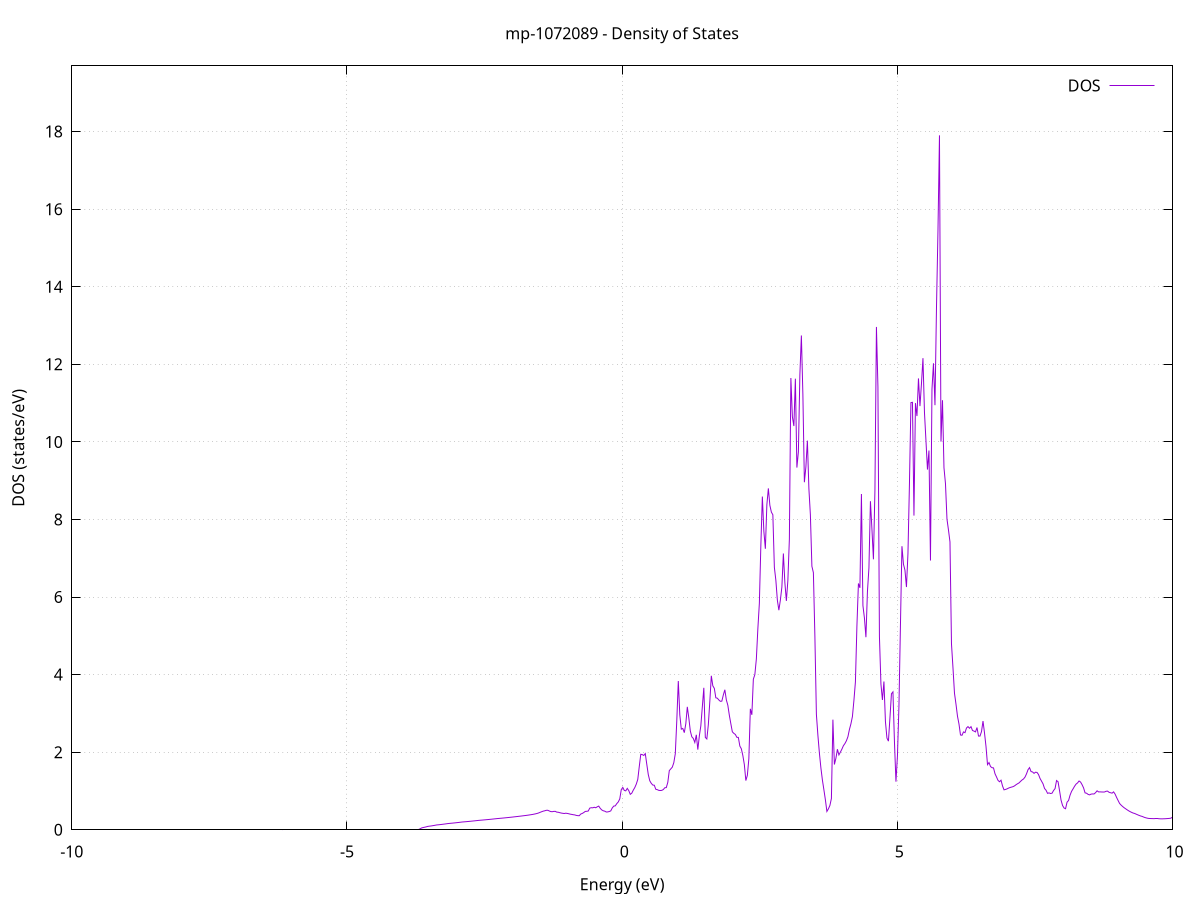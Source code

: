 set title 'mp-1072089 - Density of States'
set xlabel 'Energy (eV)'
set ylabel 'DOS (states/eV)'
set grid
set xrange [-10:10]
set yrange [0:19.694]
set xzeroaxis lt -1
set terminal png size 800,600
set output 'mp-1072089_dos_gnuplot.png'
plot '-' using 1:2 with lines title 'DOS'
-6.179700 0.000000
-6.152400 0.000000
-6.125100 0.000000
-6.097800 0.000000
-6.070600 0.000000
-6.043300 0.000000
-6.016000 0.000000
-5.988700 0.000000
-5.961500 0.000000
-5.934200 0.000000
-5.906900 0.000000
-5.879700 0.000000
-5.852400 0.000000
-5.825100 0.000000
-5.797800 0.000000
-5.770600 0.000000
-5.743300 0.000000
-5.716000 0.000000
-5.688700 0.000000
-5.661500 0.000000
-5.634200 0.000000
-5.606900 0.000000
-5.579600 0.000000
-5.552400 0.000000
-5.525100 0.000000
-5.497800 0.000000
-5.470600 0.000000
-5.443300 0.000000
-5.416000 0.000000
-5.388700 0.000000
-5.361500 0.000000
-5.334200 0.000000
-5.306900 0.000000
-5.279600 0.000000
-5.252400 0.000000
-5.225100 0.000000
-5.197800 0.000000
-5.170600 0.000000
-5.143300 0.000000
-5.116000 0.000000
-5.088700 0.000000
-5.061500 0.000000
-5.034200 0.000000
-5.006900 0.000000
-4.979600 0.000000
-4.952400 0.000000
-4.925100 0.000000
-4.897800 0.000000
-4.870600 0.000000
-4.843300 0.000000
-4.816000 0.000000
-4.788700 0.000000
-4.761500 0.000000
-4.734200 0.000000
-4.706900 0.000000
-4.679600 0.000000
-4.652400 0.000000
-4.625100 0.000000
-4.597800 0.000000
-4.570500 0.000000
-4.543300 0.000000
-4.516000 0.000000
-4.488700 0.000000
-4.461500 0.000000
-4.434200 0.000000
-4.406900 0.000000
-4.379600 0.000000
-4.352400 0.000000
-4.325100 0.000000
-4.297800 0.000000
-4.270500 0.000000
-4.243300 0.000000
-4.216000 0.000000
-4.188700 0.000000
-4.161500 0.000000
-4.134200 0.000000
-4.106900 0.000000
-4.079600 0.000000
-4.052400 0.000000
-4.025100 0.000000
-3.997800 0.000000
-3.970500 0.000000
-3.943300 0.000000
-3.916000 0.000000
-3.888700 0.000000
-3.861500 0.000000
-3.834200 0.000000
-3.806900 0.000000
-3.779600 0.000000
-3.752400 0.000000
-3.725100 0.000000
-3.697800 0.000000
-3.670500 0.025100
-3.643300 0.047600
-3.616000 0.057600
-3.588700 0.066000
-3.561400 0.074800
-3.534200 0.086500
-3.506900 0.092400
-3.479600 0.097100
-3.452400 0.102700
-3.425100 0.109500
-3.397800 0.116900
-3.370500 0.124200
-3.343300 0.127900
-3.316000 0.131700
-3.288700 0.136500
-3.261400 0.141500
-3.234200 0.146500
-3.206900 0.151600
-3.179600 0.157400
-3.152400 0.162100
-3.125100 0.166000
-3.097800 0.169400
-3.070500 0.173300
-3.043300 0.177400
-3.016000 0.181600
-2.988700 0.186000
-2.961400 0.190600
-2.934200 0.195400
-2.906900 0.200300
-2.879600 0.203400
-2.852300 0.206500
-2.825100 0.210100
-2.797800 0.213900
-2.770500 0.217600
-2.743300 0.221400
-2.716000 0.225400
-2.688700 0.229500
-2.661400 0.233500
-2.634200 0.237800
-2.606900 0.242200
-2.579600 0.245500
-2.552300 0.248800
-2.525100 0.252300
-2.497800 0.255900
-2.470500 0.259400
-2.443300 0.262900
-2.416000 0.266600
-2.388700 0.270600
-2.361400 0.274600
-2.334200 0.278700
-2.306900 0.282800
-2.279600 0.287100
-2.252300 0.290900
-2.225100 0.294400
-2.197800 0.297900
-2.170500 0.301500
-2.143300 0.305300
-2.116000 0.309200
-2.088700 0.313200
-2.061400 0.317400
-2.034200 0.321600
-2.006900 0.325800
-1.979600 0.330100
-1.952300 0.334500
-1.925100 0.339000
-1.897800 0.343500
-1.870500 0.348200
-1.843200 0.352700
-1.816000 0.357300
-1.788700 0.362200
-1.761400 0.367200
-1.734200 0.372300
-1.706900 0.377800
-1.679600 0.383500
-1.652300 0.389700
-1.625100 0.396300
-1.597800 0.403800
-1.570500 0.412200
-1.543200 0.422000
-1.516000 0.434600
-1.488700 0.451100
-1.461400 0.466100
-1.434200 0.480300
-1.406900 0.489200
-1.379600 0.501400
-1.352300 0.503200
-1.325100 0.485900
-1.297800 0.469400
-1.270500 0.465900
-1.243200 0.473700
-1.216000 0.475600
-1.188700 0.455600
-1.161400 0.452200
-1.134200 0.440800
-1.106900 0.431300
-1.079600 0.424900
-1.052300 0.419400
-1.025100 0.427200
-0.997800 0.421900
-0.970500 0.413100
-0.943200 0.403000
-0.916000 0.396200
-0.888700 0.388000
-0.861400 0.383400
-0.834100 0.370900
-0.806900 0.364400
-0.779600 0.362300
-0.752300 0.405700
-0.725100 0.420700
-0.697800 0.443600
-0.670500 0.473000
-0.643200 0.476600
-0.616000 0.483300
-0.588700 0.558100
-0.561400 0.568800
-0.534100 0.566100
-0.506900 0.580300
-0.479600 0.568000
-0.452300 0.592300
-0.425100 0.610400
-0.397800 0.552100
-0.370500 0.511800
-0.343200 0.489800
-0.316000 0.479800
-0.288700 0.458100
-0.261400 0.460400
-0.234100 0.470500
-0.206900 0.486800
-0.179600 0.563200
-0.152300 0.610800
-0.125000 0.616500
-0.097800 0.674100
-0.070500 0.717200
-0.043200 0.796500
-0.016000 1.034000
0.011300 1.092600
0.038600 1.014700
0.065900 1.003300
0.093100 1.067100
0.120400 1.009900
0.147700 0.913600
0.175000 0.943500
0.202200 1.020900
0.229500 1.087600
0.256800 1.176500
0.284000 1.298600
0.311300 1.630600
0.338600 1.946300
0.365900 1.937400
0.393100 1.916000
0.420400 1.964000
0.447700 1.689000
0.475000 1.422500
0.502200 1.262700
0.529500 1.197000
0.556800 1.152900
0.584000 1.148400
0.611300 1.044200
0.638600 1.034200
0.665900 1.016300
0.693100 1.012200
0.720400 1.016400
0.747700 1.036700
0.775000 1.083300
0.802200 1.087600
0.829500 1.222600
0.856800 1.525200
0.884100 1.569800
0.911300 1.614400
0.938600 1.728900
0.965900 1.961200
0.993100 2.820600
1.020400 3.835000
1.047700 2.960200
1.075000 2.594100
1.102200 2.612500
1.129500 2.503900
1.156800 2.734100
1.184100 3.168700
1.211300 2.884400
1.238600 2.547800
1.265900 2.397600
1.293100 2.354500
1.320400 2.250800
1.347700 2.448800
1.375000 2.066900
1.402200 2.416400
1.429500 2.677600
1.456800 3.167700
1.484100 3.660300
1.511300 2.380200
1.538600 2.341300
1.565900 2.706500
1.593200 3.308200
1.620400 3.969600
1.647700 3.710700
1.675000 3.645300
1.702200 3.402800
1.729500 3.392000
1.756800 3.346600
1.784100 3.312000
1.811300 3.316000
1.838600 3.476100
1.865900 3.609900
1.893200 3.348700
1.920400 3.211000
1.947700 2.952100
1.975000 2.734300
2.002200 2.526000
2.029500 2.485500
2.056800 2.457500
2.084100 2.384100
2.111300 2.381400
2.138600 2.158500
2.165900 2.087800
2.193200 1.914500
2.220400 1.680700
2.247700 1.268300
2.275000 1.403700
2.302200 1.829800
2.329500 3.118100
2.356800 2.964200
2.384100 3.882600
2.411300 4.000900
2.438600 4.402600
2.465900 5.180500
2.493200 5.836700
2.520400 7.336100
2.547700 8.590700
2.575000 7.694300
2.602300 7.244700
2.629500 8.378200
2.656800 8.801600
2.684100 8.365400
2.711300 8.190800
2.738600 8.120300
2.765900 6.765500
2.793200 6.430200
2.820400 5.918900
2.847700 5.661000
2.875000 5.921300
2.902300 6.257000
2.929500 7.122000
2.956800 6.369000
2.984100 5.900300
3.011300 6.426600
3.038600 7.497700
3.065900 11.646100
3.093200 10.646400
3.120400 10.408800
3.147700 11.630300
3.175000 9.337300
3.202300 9.741100
3.229500 11.735800
3.256800 12.742600
3.284100 11.214400
3.311300 8.960000
3.338600 9.354200
3.365900 10.033000
3.393200 8.794000
3.420400 8.118900
3.447700 6.793500
3.475000 6.628200
3.502300 4.983300
3.529500 2.975000
3.556800 2.437500
3.584100 1.977700
3.611400 1.594900
3.638600 1.283000
3.665900 1.030800
3.693200 0.770400
3.720400 0.472500
3.747700 0.539400
3.775000 0.626600
3.802300 0.806900
3.829500 2.839300
3.856800 1.683000
3.884100 1.843100
3.911400 2.076800
3.938600 1.930300
3.965900 2.002500
3.993200 2.079600
4.020400 2.167700
4.047700 2.222400
4.075000 2.295200
4.102300 2.398100
4.129500 2.584900
4.156800 2.730700
4.184100 2.918400
4.211400 3.336500
4.238600 3.810200
4.265900 5.255400
4.293200 6.349600
4.320500 6.237100
4.347700 8.655500
4.375000 5.780700
4.402300 5.459800
4.429500 4.964600
4.456800 6.135400
4.484100 6.748600
4.511400 8.471200
4.538600 7.754400
4.565900 6.971900
4.593200 8.752800
4.620500 12.963300
4.647700 11.417100
4.675000 4.982100
4.702300 3.755500
4.729500 3.346900
4.756800 3.822100
4.784100 2.788800
4.811400 2.364000
4.838600 2.285000
4.865900 2.886900
4.893200 3.506400
4.920500 3.555300
4.947700 2.275000
4.975000 1.240000
5.002300 1.905800
5.029500 3.187700
5.056800 5.275700
5.084100 7.310700
5.111400 6.846000
5.138600 6.695600
5.165900 6.257900
5.193200 7.117600
5.220500 8.926800
5.247700 11.012900
5.275000 11.020100
5.302300 8.100100
5.329600 10.999800
5.356800 10.666200
5.384100 11.636000
5.411400 10.922500
5.438600 11.495200
5.465900 12.158900
5.493200 10.761700
5.520500 10.027300
5.547700 9.286100
5.575000 9.777400
5.602300 6.940800
5.629600 11.356400
5.656800 12.025800
5.684100 10.946800
5.711400 13.437600
5.738600 15.441200
5.765900 17.903900
5.793200 10.007800
5.820500 11.074600
5.847700 9.334700
5.875000 8.923200
5.902300 8.007500
5.929600 7.727300
5.956800 7.421500
5.984100 4.791200
6.011400 4.172900
6.038600 3.520500
6.065900 3.239200
6.093200 2.928300
6.120500 2.726100
6.147700 2.444500
6.175000 2.436000
6.202300 2.522700
6.229600 2.504400
6.256800 2.623700
6.284100 2.660000
6.311400 2.617300
6.338700 2.658200
6.365900 2.559400
6.393200 2.544000
6.420500 2.523400
6.447700 2.635700
6.475000 2.416300
6.502300 2.415800
6.529600 2.531000
6.556800 2.802700
6.584100 2.497300
6.611400 2.146700
6.638700 1.679100
6.665900 1.733300
6.693200 1.630600
6.720500 1.600800
6.747700 1.595000
6.775000 1.444300
6.802300 1.361600
6.829600 1.273400
6.856800 1.238000
6.884100 1.277700
6.911400 1.130200
6.938700 1.029400
6.965900 1.040100
6.993200 1.053900
7.020500 1.074200
7.047800 1.089300
7.075000 1.100300
7.102300 1.111500
7.129600 1.131700
7.156800 1.161400
7.184100 1.186200
7.211400 1.208300
7.238700 1.247100
7.265900 1.283200
7.293200 1.310000
7.320500 1.359400
7.347800 1.443300
7.375000 1.548900
7.402300 1.602500
7.429600 1.501500
7.456800 1.490800
7.484100 1.454700
7.511400 1.484200
7.538700 1.478100
7.565900 1.423200
7.593200 1.323400
7.620500 1.253700
7.647800 1.183900
7.675000 1.064600
7.702300 1.019300
7.729600 0.939300
7.756800 0.950600
7.784100 0.935100
7.811400 0.943000
7.838700 1.011600
7.865900 1.061300
7.893200 1.269700
7.920500 1.238600
7.947800 1.007600
7.975000 0.763800
8.002300 0.626100
8.029600 0.560900
8.056900 0.542800
8.084100 0.711400
8.111400 0.754300
8.138700 0.892700
8.165900 0.989900
8.193200 1.054400
8.220500 1.122100
8.247800 1.177100
8.275000 1.208100
8.302300 1.257600
8.329600 1.230100
8.356900 1.163000
8.384100 1.080400
8.411400 0.951200
8.438700 0.942700
8.465900 0.912900
8.493200 0.899900
8.520500 0.919200
8.547800 0.924100
8.575000 0.923400
8.602300 0.957100
8.629600 1.004400
8.656900 0.976400
8.684100 0.976800
8.711400 0.974600
8.738700 0.973400
8.766000 0.974400
8.793200 0.992900
8.820500 0.996600
8.847800 0.965800
8.875000 0.954400
8.902300 0.944300
8.929600 0.977300
8.956900 0.919500
8.984100 0.834300
9.011400 0.755500
9.038700 0.678400
9.066000 0.636300
9.093200 0.601000
9.120500 0.569100
9.147800 0.542300
9.175000 0.515500
9.202300 0.490100
9.229600 0.468000
9.256900 0.448700
9.284100 0.431700
9.311400 0.420700
9.338700 0.403300
9.366000 0.386300
9.393200 0.370500
9.420500 0.355700
9.447800 0.345000
9.475000 0.328400
9.502300 0.314100
9.529600 0.303600
9.556900 0.294500
9.584100 0.291000
9.611400 0.289000
9.638700 0.288100
9.666000 0.286600
9.693200 0.285200
9.720500 0.285100
9.747800 0.285600
9.775100 0.283100
9.802300 0.281900
9.829600 0.282800
9.856900 0.284400
9.884100 0.286600
9.911400 0.289500
9.938700 0.293100
9.966000 0.297100
9.993200 0.318000
10.020500 0.321700
10.047800 0.325300
10.075100 0.328500
10.102300 0.318300
10.129600 0.323300
10.156900 0.327600
10.184100 0.326400
10.211400 0.329900
10.238700 0.333200
10.266000 0.336300
10.293200 0.339400
10.320500 0.346200
10.347800 0.354700
10.375100 0.361800
10.402300 0.368700
10.429600 0.374300
10.456900 0.379000
10.484100 0.383800
10.511400 0.388500
10.538700 0.393200
10.566000 0.396300
10.593200 0.400500
10.620500 0.404700
10.647800 0.410800
10.675100 0.424700
10.702300 0.430600
10.729600 0.436200
10.756900 0.448100
10.784200 0.441000
10.811400 0.445100
10.838700 0.442500
10.866000 0.448500
10.893200 0.468600
10.920500 0.486600
10.947800 0.469000
10.975100 0.470000
11.002300 0.474800
11.029600 0.479000
11.056900 0.486400
11.084200 0.497500
11.111400 0.516100
11.138700 0.509600
11.166000 0.523400
11.193200 0.554000
11.220500 0.593100
11.247800 0.630200
11.275100 0.654000
11.302300 0.664400
11.329600 0.669700
11.356900 0.706500
11.384200 0.721500
11.411400 0.723300
11.438700 0.687100
11.466000 0.647900
11.493300 0.599400
11.520500 0.579500
11.547800 0.570700
11.575100 0.592200
11.602300 0.625300
11.629600 0.651200
11.656900 0.678400
11.684200 0.664200
11.711400 0.640000
11.738700 0.653300
11.766000 0.670700
11.793300 0.662300
11.820500 0.650100
11.847800 0.651600
11.875100 0.659600
11.902300 0.664000
11.929600 0.666900
11.956900 0.663200
11.984200 0.659800
12.011400 0.662600
12.038700 0.658100
12.066000 0.662200
12.093300 0.662800
12.120500 0.664000
12.147800 0.668100
12.175100 0.681800
12.202300 0.677300
12.229600 0.706400
12.256900 0.731800
12.284200 0.752300
12.311400 0.784400
12.338700 0.769100
12.366000 0.776700
12.393300 0.784100
12.420500 0.790300
12.447800 0.801800
12.475100 0.820300
12.502400 0.859700
12.529600 0.846700
12.556900 0.875100
12.584200 0.904700
12.611400 0.934300
12.638700 0.953300
12.666000 0.967500
12.693300 0.896100
12.720500 0.869800
12.747800 0.854100
12.775100 0.854800
12.802400 0.849900
12.829600 0.835900
12.856900 0.714000
12.884200 0.714700
12.911400 0.684700
12.938700 0.704200
12.966000 0.696800
12.993300 0.693900
13.020500 0.699700
13.047800 0.704500
13.075100 0.714700
13.102400 0.745700
13.129600 0.795600
13.156900 0.853700
13.184200 0.902200
13.211500 0.931100
13.238700 0.979100
13.266000 1.038400
13.293300 1.083500
13.320500 1.215500
13.347800 1.179900
13.375100 1.174300
13.402400 1.190300
13.429600 1.228500
13.456900 1.175200
13.484200 1.166400
13.511500 1.156400
13.538700 1.139700
13.566000 1.145200
13.593300 1.151900
13.620500 1.128000
13.647800 1.105700
13.675100 1.081100
13.702400 1.062600
13.729600 1.072200
13.756900 1.088100
13.784200 1.093900
13.811500 1.157700
13.838700 1.123600
13.866000 1.141600
13.893300 1.168600
13.920500 1.188300
13.947800 1.226200
13.975100 1.228700
14.002400 1.240900
14.029600 1.256300
14.056900 1.259700
14.084200 1.283300
14.111500 1.252400
14.138700 1.215900
14.166000 1.173100
14.193300 1.134900
14.220600 1.070300
14.247800 1.051600
14.275100 1.036200
14.302400 1.022000
14.329600 1.007700
14.356900 0.996700
14.384200 0.991900
14.411500 0.994300
14.438700 0.983000
14.466000 0.975000
14.493300 0.973800
14.520600 0.975800
14.547800 0.983500
14.575100 0.980000
14.602400 0.978500
14.629600 0.972700
14.656900 0.970900
14.684200 0.967500
14.711500 0.962300
14.738700 0.958700
14.766000 0.956900
14.793300 0.959100
14.820600 0.965000
14.847800 0.912000
14.875100 0.908900
14.902400 0.914300
14.929600 1.001100
14.956900 0.976600
14.984200 0.997000
15.011500 1.016400
15.038700 1.018900
15.066000 1.016300
15.093300 1.001400
15.120600 0.985800
15.147800 0.969900
15.175100 0.960300
15.202400 0.958700
15.229700 0.925800
15.256900 0.916200
15.284200 0.910300
15.311500 0.904500
15.338700 0.924900
15.366000 0.965000
15.393300 0.996900
15.420600 1.031900
15.447800 1.010200
15.475100 1.012100
15.502400 1.072000
15.529700 1.032200
15.556900 1.035700
15.584200 1.040700
15.611500 1.040000
15.638700 1.042700
15.666000 1.197400
15.693300 1.191700
15.720600 1.217500
15.747800 1.203300
15.775100 1.209500
15.802400 1.236800
15.829700 1.232700
15.856900 1.252600
15.884200 1.240700
15.911500 1.245000
15.938800 1.262200
15.966000 1.260000
15.993300 1.212500
16.020600 1.222400
16.047800 1.249300
16.075100 1.261700
16.102400 1.239800
16.129700 1.236100
16.156900 1.240800
16.184200 1.257000
16.211500 1.260400
16.238800 1.282000
16.266000 1.305100
16.293300 1.308700
16.320600 1.302500
16.347800 1.314700
16.375100 1.304500
16.402400 1.269400
16.429700 1.228800
16.456900 1.245000
16.484200 1.171000
16.511500 1.099900
16.538800 1.072800
16.566000 1.050500
16.593300 1.022100
16.620600 1.002300
16.647800 0.975300
16.675100 0.951400
16.702400 0.935800
16.729700 0.928100
16.756900 1.015500
16.784200 1.016200
16.811500 1.012700
16.838800 1.010700
16.866000 1.004300
16.893300 0.992600
16.920600 0.974100
16.947900 1.002800
16.975100 1.000100
17.002400 1.001200
17.029700 1.017500
17.056900 1.046700
17.084200 1.096000
17.111500 1.105400
17.138800 1.119800
17.166000 1.125600
17.193300 1.123100
17.220600 1.108800
17.247900 1.109100
17.275100 1.129100
17.302400 1.118600
17.329700 1.075300
17.356900 1.082100
17.384200 1.100500
17.411500 1.113600
17.438800 1.129900
17.466000 1.155300
17.493300 1.229000
17.520600 1.178000
17.547900 1.217700
17.575100 1.216600
17.602400 1.269100
17.629700 1.254000
17.656900 1.215600
17.684200 1.208900
17.711500 1.221300
17.738800 1.239400
17.766000 1.232800
17.793300 1.231200
17.820600 1.221900
17.847900 1.221400
17.875100 1.183900
17.902400 1.155800
17.929700 1.157700
17.957000 1.189500
17.984200 1.207800
18.011500 1.231700
18.038800 1.226100
18.066000 1.199300
18.093300 1.194600
18.120600 1.186900
18.147900 1.187600
18.175100 1.190000
18.202400 1.264600
18.229700 1.232200
18.257000 1.299400
18.284200 1.296200
18.311500 1.314000
18.338800 1.330200
18.366000 1.316700
18.393300 1.295100
18.420600 1.296800
18.447900 1.288300
18.475100 1.297900
18.502400 1.285000
18.529700 1.281800
18.557000 1.287600
18.584200 1.286900
18.611500 1.234100
18.638800 1.192800
18.666100 1.176000
18.693300 1.155300
18.720600 1.157000
18.747900 1.168900
18.775100 1.230600
18.802400 1.256400
18.829700 1.262400
18.857000 1.235400
18.884200 1.250200
18.911500 1.288400
18.938800 1.295900
18.966100 1.354600
18.993300 1.323600
19.020600 1.348500
19.047900 1.391800
19.075100 1.431700
19.102400 1.423700
19.129700 1.374300
19.157000 1.379000
19.184200 1.382000
19.211500 1.392400
19.238800 1.414400
19.266100 1.427000
19.293300 1.418700
19.320600 1.335900
19.347900 1.317500
19.375100 1.312300
19.402400 1.319400
19.429700 1.375100
19.457000 1.435000
19.484200 1.459000
19.511500 1.491800
19.538800 1.540800
19.566100 1.600800
19.593300 1.642600
19.620600 1.662900
19.647900 1.596900
19.675200 1.584100
19.702400 1.680200
19.729700 1.599100
19.757000 1.539300
19.784200 1.505100
19.811500 1.498200
19.838800 1.488600
19.866100 1.487400
19.893300 1.484000
19.920600 1.479300
19.947900 1.467600
19.975200 1.451900
20.002400 1.449500
20.029700 1.442900
20.057000 1.437700
20.084200 1.448400
20.111500 1.445300
20.138800 1.404600
20.166100 1.383100
20.193300 1.362400
20.220600 1.332200
20.247900 1.321700
20.275200 1.336600
20.302400 1.334300
20.329700 1.302700
20.357000 1.254400
20.384300 1.209500
20.411500 1.193000
20.438800 1.197700
20.466100 1.196500
20.493300 1.188800
20.520600 1.195700
20.547900 1.202200
20.575200 1.210100
20.602400 1.187300
20.629700 1.167700
20.657000 1.159000
20.684300 1.103100
20.711500 1.084200
20.738800 1.075900
20.766100 1.072600
20.793300 1.070400
20.820600 1.066100
20.847900 1.056500
20.875200 1.007000
20.902400 0.985100
20.929700 0.981300
20.957000 0.969400
20.984300 1.049300
21.011500 1.066700
21.038800 1.042900
21.066100 1.009100
21.093300 0.992100
21.120600 0.999100
21.147900 1.011700
21.175200 1.034100
21.202400 1.059100
21.229700 1.088700
21.257000 1.131700
21.284300 1.126900
21.311500 1.119400
21.338800 1.106400
21.366100 1.104000
21.393400 1.103000
21.420600 1.019900
21.447900 0.973000
21.475200 0.936500
21.502400 0.901400
21.529700 0.868900
21.557000 0.839600
21.584300 0.844500
21.611500 0.835700
21.638800 0.826600
21.666100 0.813200
21.693400 0.809900
21.720600 0.812100
21.747900 0.861600
21.775200 0.917000
21.802400 0.980300
21.829700 1.034700
21.857000 1.119900
21.884300 1.200700
21.911500 1.247800
21.938800 1.320200
21.966100 1.424400
21.993400 1.490500
22.020600 1.606400
22.047900 1.631000
22.075200 1.680500
22.102400 1.733600
22.129700 1.885100
22.157000 2.036700
22.184300 2.194100
22.211500 1.967500
22.238800 1.544200
22.266100 1.471300
22.293400 1.527300
22.320600 1.342300
22.347900 1.186000
22.375200 1.135600
22.402500 1.194100
22.429700 1.210200
22.457000 1.234200
22.484300 1.256300
22.511500 1.229600
22.538800 1.183600
22.566100 1.140200
22.593400 1.112100
22.620600 1.118500
22.647900 1.136900
22.675200 1.156700
22.702500 1.187100
22.729700 1.193000
22.757000 1.184700
22.784300 1.168000
22.811500 1.164800
22.838800 1.143600
22.866100 1.121400
22.893400 1.104300
22.920600 1.100600
22.947900 1.074500
22.975200 1.064000
23.002500 1.056900
23.029700 1.028500
23.057000 1.061100
23.084300 1.004800
23.111600 0.967100
23.138800 0.967300
23.166100 0.979600
23.193400 0.975700
23.220600 0.976400
23.247900 0.984300
23.275200 0.977400
23.302500 0.967100
23.329700 0.948500
23.357000 0.906500
23.384300 0.886400
23.411600 0.888600
23.438800 0.897600
23.466100 0.908100
23.493400 0.923600
23.520600 0.931300
23.547900 0.945900
23.575200 0.993000
23.602500 1.131700
23.629700 1.264000
23.657000 1.246600
23.684300 1.220300
23.711600 1.166300
23.738800 1.148600
23.766100 1.179500
23.793400 1.190700
23.820600 1.131200
23.847900 1.118100
23.875200 1.147300
23.902500 1.273800
23.929700 1.188800
23.957000 1.162000
23.984300 1.161500
24.011600 1.177100
24.038800 1.146400
24.066100 1.144400
24.093400 1.166500
24.120700 1.186500
24.147900 1.209100
24.175200 1.224200
24.202500 1.240400
24.229700 1.212500
24.257000 1.204300
24.284300 1.190200
24.311600 1.198800
24.338800 1.227100
24.366100 1.262600
24.393400 1.234900
24.420700 1.203500
24.447900 1.094500
24.475200 1.096300
24.502500 1.319400
24.529700 1.375600
24.557000 1.189300
24.584300 1.216400
24.611600 1.229300
24.638800 1.226400
24.666100 1.213300
24.693400 1.193100
24.720700 1.155200
24.747900 1.149100
24.775200 1.156800
24.802500 1.197100
24.829700 1.184800
24.857000 1.166100
24.884300 1.143100
24.911600 1.125400
24.938800 1.098200
24.966100 1.091700
24.993400 1.108200
25.020700 1.130700
25.047900 1.093500
25.075200 1.046700
25.102500 1.019200
25.129800 0.992500
25.157000 0.977400
25.184300 0.987400
25.211600 0.961400
25.238800 0.958800
25.266100 0.982900
25.293400 1.077200
25.320700 1.106700
25.347900 1.132900
25.375200 1.173100
25.402500 1.180400
25.429800 1.211600
25.457000 1.243800
25.484300 1.335100
25.511600 1.361700
25.538800 1.441700
25.566100 1.468800
25.593400 1.451900
25.620700 1.453300
25.647900 1.388600
25.675200 1.339200
25.702500 1.365600
25.729800 1.515000
25.757000 1.595000
25.784300 1.498800
25.811600 1.663000
25.838900 1.429300
25.866100 1.339200
25.893400 1.281700
25.920700 1.221700
25.947900 1.166400
25.975200 1.189500
26.002500 1.197600
26.029800 1.183400
26.057000 1.170400
26.084300 1.118300
26.111600 1.061000
26.138900 1.050100
26.166100 1.039300
26.193400 1.030100
26.220700 1.028500
26.247900 1.050900
26.275200 1.094400
26.302500 1.121100
26.329800 1.165800
26.357000 1.217000
26.384300 1.157100
26.411600 1.101700
26.438900 1.075800
26.466100 1.053900
26.493400 1.039000
26.520700 1.028300
26.547900 1.053900
26.575200 1.046800
26.602500 1.061700
26.629800 1.106500
26.657000 1.148400
26.684300 1.178800
26.711600 1.207800
26.738900 1.248400
26.766100 1.298400
26.793400 1.369200
26.820700 1.443600
26.848000 1.500300
26.875200 1.512400
26.902500 1.492000
26.929800 1.495100
26.957000 1.454500
26.984300 1.427600
27.011600 1.380900
27.038900 1.363000
27.066100 1.362900
27.093400 1.346500
27.120700 1.337800
27.148000 1.313300
27.175200 1.308700
27.202500 1.337500
27.229800 1.387600
27.257000 1.432300
27.284300 1.475400
27.311600 1.557100
27.338900 1.563000
27.366100 1.582800
27.393400 1.683200
27.420700 1.666600
27.448000 1.722600
27.475200 1.766000
27.502500 1.767100
27.529800 1.747100
27.557100 1.694800
27.584300 1.759700
27.611600 1.472900
27.638900 1.371300
27.666100 1.273600
27.693400 1.234400
27.720700 1.261600
27.748000 1.334100
27.775200 1.401100
27.802500 1.455100
27.829800 1.480200
27.857100 1.422400
27.884300 1.382600
27.911600 1.366500
27.938900 1.358500
27.966100 1.357700
27.993400 1.335300
28.020700 1.339500
28.048000 1.399600
28.075200 1.487500
28.102500 1.391800
28.129800 1.400300
28.157100 1.432600
28.184300 1.518900
28.211600 1.546200
28.238900 1.533200
28.266100 1.487300
28.293400 1.445800
28.320700 1.377600
28.348000 1.350500
28.375200 1.339200
28.402500 1.335900
28.429800 1.331800
28.457100 1.335800
28.484300 1.337400
28.511600 1.338300
28.538900 1.336000
28.566200 1.331000
28.593400 1.335900
28.620700 1.331900
28.648000 1.325200
28.675200 1.323500
28.702500 1.324200
28.729800 1.318000
28.757100 1.321400
28.784300 1.325700
28.811600 1.339800
28.838900 1.374200
28.866200 1.430400
28.893400 1.502400
28.920700 1.536300
28.948000 1.578000
28.975200 1.632100
29.002500 1.721100
29.029800 1.639100
29.057100 1.572400
29.084300 1.512400
29.111600 1.475700
29.138900 1.480900
29.166200 1.477200
29.193400 1.457300
29.220700 1.431200
29.248000 1.421800
29.275200 1.408700
29.302500 1.397300
29.329800 1.384600
29.357100 1.439700
29.384300 1.431300
29.411600 1.400500
29.438900 1.385700
29.466200 1.347900
29.493400 1.320700
29.520700 1.292700
29.548000 1.258100
29.575300 1.221900
29.602500 1.223600
29.629800 1.183100
29.657100 1.161100
29.684300 1.157600
29.711600 1.152300
29.738900 1.141900
29.766200 1.140000
29.793400 1.142300
29.820700 1.147600
29.848000 1.163700
29.875300 1.192000
29.902500 1.212000
29.929800 1.231400
29.957100 1.192900
29.984300 1.173200
30.011600 1.176000
30.038900 1.179300
30.066200 1.196900
30.093400 1.482000
30.120700 1.208800
30.148000 1.242100
30.175300 1.251800
30.202500 1.294700
30.229800 1.323000
30.257100 1.352800
30.284400 1.369100
30.311600 1.413100
30.338900 1.475300
30.366200 1.406600
30.393400 1.286300
30.420700 1.259900
30.448000 1.224000
30.475300 1.247700
30.502500 1.279400
30.529800 1.360500
30.557100 1.342100
30.584400 1.367600
30.611600 1.373700
30.638900 1.355900
30.666200 1.355000
30.693400 1.525200
30.720700 1.352400
30.748000 1.303300
30.775300 1.290300
30.802500 1.252200
30.829800 1.290000
30.857100 1.362600
30.884400 1.444600
30.911600 1.269800
30.938900 1.195000
30.966200 1.246800
30.993400 1.074800
31.020700 1.037600
31.048000 1.088800
31.075300 1.028900
31.102500 1.057500
31.129800 1.084600
31.157100 1.120700
31.184400 1.368300
31.211600 1.314700
31.238900 1.351500
31.266200 1.340100
31.293500 1.267000
31.320700 1.235200
31.348000 1.460000
31.375300 1.321500
31.402500 1.566600
31.429800 1.613800
31.457100 1.689700
31.484400 1.709700
31.511600 1.751000
31.538900 1.680000
31.566200 1.511700
31.593500 1.470500
31.620700 1.450500
31.648000 1.464200
31.675300 1.450400
31.702500 1.428000
31.729800 1.528900
31.757100 1.559300
31.784400 1.552200
31.811600 1.557600
31.838900 1.620800
31.866200 1.689300
31.893500 1.616700
31.920700 1.584400
31.948000 1.605000
31.975300 1.656000
32.002600 1.789800
32.029800 1.419000
32.057100 1.432700
32.084400 1.470700
32.111600 1.504600
32.138900 1.491700
32.166200 1.518800
32.193500 1.519800
32.220700 1.499100
32.248000 1.441000
32.275300 1.395200
32.302600 1.307200
32.329800 1.284400
32.357100 1.265600
32.384400 1.235500
32.411600 1.201800
32.438900 1.178200
32.466200 1.146700
32.493500 1.129600
32.520700 1.118800
32.548000 1.160500
32.575300 1.129300
32.602600 1.134500
32.629800 1.120700
32.657100 1.141700
32.684400 1.123100
32.711600 1.164300
32.738900 1.141000
32.766200 1.187500
32.793500 1.082900
32.820700 1.206400
32.848000 1.195700
32.875300 1.239000
32.902600 1.302700
32.929800 1.388800
32.957100 1.530800
32.984400 1.583400
33.011700 1.614900
33.038900 1.624700
33.066200 1.624200
33.093500 1.701000
33.120700 1.800100
33.148000 1.931700
33.175300 2.054700
33.202600 1.977500
33.229800 2.000500
33.257100 1.967600
33.284400 1.915300
33.311700 1.877500
33.338900 1.881600
33.366200 1.839300
33.393500 1.833900
33.420700 1.789400
33.448000 1.808500
33.475300 1.541500
33.502600 1.440400
33.529800 1.399900
33.557100 1.375000
33.584400 1.391300
33.611700 1.435400
33.638900 1.567400
33.666200 1.569600
33.693500 1.629400
33.720700 1.686900
33.748000 1.886600
33.775300 1.843800
33.802600 1.729200
33.829800 1.636800
33.857100 1.608800
33.884400 1.644700
33.911700 1.624500
33.938900 1.546500
33.966200 1.482000
33.993500 1.446500
34.020800 1.380400
34.048000 1.290500
34.075300 1.241900
34.102600 1.241700
34.129800 1.247300
34.157100 1.270300
34.184400 1.314000
34.211700 1.428800
34.238900 1.599500
34.266200 1.761800
34.293500 1.884100
34.320800 2.039000
34.348000 1.929700
34.375300 1.839700
34.402600 1.779100
34.429800 1.745500
34.457100 1.724100
34.484400 1.746900
34.511700 1.755400
34.538900 1.767300
34.566200 1.665700
34.593500 1.581000
34.620800 1.518300
34.648000 1.473100
34.675300 1.440200
34.702600 1.455800
34.729900 1.500800
34.757100 1.494400
34.784400 1.490700
34.811700 1.490800
34.838900 1.506100
34.866200 1.453200
34.893500 1.448200
34.920800 1.389600
34.948000 1.387300
34.975300 1.365800
35.002600 1.350800
35.029900 1.341700
35.057100 1.352600
35.084400 1.385900
35.111700 1.510300
35.138900 1.553900
35.166200 1.535400
35.193500 1.541300
35.220800 1.558500
35.248000 1.574300
35.275300 1.589800
35.302600 1.613000
35.329900 1.650700
35.357100 1.776500
35.384400 1.741700
35.411700 1.792600
35.438900 1.818300
35.466200 1.873900
35.493500 1.797700
35.520800 1.766300
35.548000 1.812100
35.575300 1.695500
35.602600 1.617100
35.629900 1.553100
35.657100 1.506600
35.684400 1.464900
35.711700 1.451200
35.739000 1.425700
35.766200 1.423000
35.793500 1.439400
35.820800 1.403200
35.848000 1.406300
35.875300 1.404200
35.902600 1.359200
35.929900 1.349000
35.957100 1.356300
35.984400 1.348000
36.011700 1.307700
36.039000 1.305500
36.066200 1.335400
36.093500 1.372500
36.120800 1.430700
36.148000 1.459400
36.175300 1.531500
36.202600 1.537300
36.229900 1.526700
36.257100 1.520000
36.284400 1.514200
36.311700 1.527000
36.339000 1.538700
36.366200 1.559700
36.393500 1.596500
36.420800 1.607900
36.448000 1.622600
36.475300 1.677800
36.502600 1.677000
36.529900 1.626700
36.557100 1.611100
36.584400 1.709700
36.611700 1.715900
36.639000 1.595800
36.666200 1.556400
36.693500 1.479400
36.720800 1.451300
36.748100 1.451400
36.775300 1.465800
36.802600 1.463100
36.829900 1.487800
36.857100 1.519400
36.884400 1.539700
36.911700 1.599000
36.939000 1.655500
36.966200 1.816200
36.993500 1.874900
37.020800 1.971200
37.048100 1.900900
37.075300 1.929500
37.102600 1.900700
37.129900 1.839700
37.157100 1.645200
37.184400 1.567100
37.211700 1.566500
37.239000 1.545200
37.266200 1.540100
37.293500 1.534700
37.320800 1.506400
37.348100 1.590800
37.375300 1.597500
37.402600 1.544300
37.429900 1.567700
37.457200 1.609500
37.484400 1.623500
37.511700 1.540400
37.539000 1.471300
37.566200 1.433300
37.593500 1.388300
37.620800 1.352800
37.648100 1.297400
37.675300 1.273600
37.702600 1.266400
37.729900 1.273400
37.757200 1.391400
37.784400 1.356000
37.811700 1.336000
37.839000 1.376600
37.866200 1.370800
37.893500 1.366500
37.920800 1.365100
37.948100 1.362000
37.975300 1.360800
38.002600 1.359300
38.029900 1.489200
38.057200 1.495800
38.084400 1.445900
38.111700 1.485200
38.139000 1.414100
38.166200 1.380600
38.193500 1.364800
38.220800 1.353600
38.248100 1.375900
38.275300 1.354000
38.302600 1.318500
38.329900 1.343300
38.357200 1.368300
38.384400 1.393600
38.411700 1.433800
38.439000 1.443100
38.466300 1.487900
38.493500 1.536400
38.520800 1.521600
38.548100 1.473500
38.575300 1.489300
38.602600 1.487300
38.629900 1.493200
38.657200 1.460700
38.684400 1.442600
38.711700 1.423900
38.739000 1.380700
38.766300 1.360000
38.793500 1.331400
38.820800 1.375800
38.848100 1.407600
38.875300 1.449000
38.902600 1.470000
38.929900 1.492200
38.957200 1.525000
38.984400 1.554700
39.011700 1.559500
39.039000 1.613800
39.066300 1.675300
39.093500 1.743800
39.120800 1.680500
39.148100 1.575500
39.175400 1.443600
39.202600 1.386300
39.229900 1.419000
39.257200 1.441200
39.284400 1.488500
39.311700 1.536100
39.339000 1.581900
39.366300 1.628400
39.393500 1.653600
39.420800 1.599700
39.448100 1.542400
39.475400 1.428200
39.502600 1.396400
39.529900 1.335800
39.557200 1.266700
39.584400 1.240100
39.611700 1.317100
39.639000 1.373300
39.666300 1.389700
39.693500 1.396500
39.720800 1.402400
39.748100 1.392400
39.775400 1.381800
39.802600 1.373000
39.829900 1.369200
39.857200 1.373400
39.884400 1.356300
39.911700 1.414100
39.939000 1.544000
39.966300 1.639100
39.993500 1.713300
40.020800 1.779500
40.048100 1.809600
40.075400 1.840100
40.102600 1.886100
40.129900 1.832600
40.157200 1.758600
40.184500 1.661900
40.211700 1.541700
40.239000 1.563000
40.266300 1.629500
40.293500 1.637700
40.320800 1.628200
40.348100 1.658200
40.375400 1.683900
40.402600 1.675500
40.429900 1.667700
40.457200 1.725900
40.484500 1.858800
40.511700 1.824600
40.539000 1.824700
40.566300 1.869000
40.593500 1.903300
40.620800 1.760800
40.648100 1.744300
40.675400 1.631400
40.702600 1.508600
40.729900 1.404800
40.757200 1.330400
40.784500 1.289200
40.811700 1.270000
40.839000 1.248300
40.866300 1.240000
40.893500 1.244000
40.920800 1.358700
40.948100 1.335400
40.975400 1.337500
41.002600 1.368000
41.029900 1.430300
41.057200 1.489100
41.084500 1.601300
41.111700 1.725000
41.139000 1.684300
41.166300 1.711800
41.193600 1.774300
41.220800 1.881900
41.248100 1.911200
41.275400 1.802300
41.302600 1.719800
41.329900 1.677900
41.357200 1.646800
41.384500 1.615300
41.411700 1.565500
41.439000 1.535400
41.466300 1.590900
41.493600 1.541900
41.520800 1.493800
41.548100 1.454500
41.575400 1.461200
41.602600 1.517700
41.629900 1.536000
41.657200 1.508300
41.684500 1.495900
41.711700 1.491600
41.739000 1.505300
41.766300 1.542400
41.793600 1.592400
41.820800 1.669600
41.848100 1.713400
41.875400 1.736400
41.902700 1.685500
41.929900 1.646200
41.957200 1.642200
41.984500 1.703100
42.011700 1.845300
42.039000 1.777900
42.066300 1.771000
42.093600 1.764600
42.120800 1.724300
42.148100 1.763600
42.175400 1.837700
42.202700 1.898400
42.229900 1.976300
42.257200 2.016500
42.284500 2.023800
42.311700 1.977100
42.339000 1.868700
42.366300 1.737100
42.393600 1.634000
42.420800 1.572300
42.448100 1.522200
42.475400 1.500400
42.502700 1.487700
42.529900 1.477800
42.557200 1.479700
42.584500 1.494300
42.611700 1.498700
42.639000 1.487100
42.666300 1.494200
42.693600 1.482900
42.720800 1.475900
42.748100 1.551100
42.775400 1.501500
42.802700 1.580500
42.829900 1.659000
42.857200 1.672000
42.884500 1.685700
42.911800 1.762900
42.939000 1.746300
42.966300 1.543900
42.993600 1.515800
43.020800 1.404500
43.048100 1.308000
43.075400 1.239700
43.102700 1.282700
43.129900 1.318200
43.157200 1.335600
43.184500 1.323300
43.211800 1.323800
43.239000 1.340500
43.266300 1.362400
43.293600 1.402400
43.320800 1.542600
43.348100 1.603200
43.375400 1.583400
43.402700 1.578500
43.429900 1.580100
43.457200 1.595600
43.484500 1.589400
43.511800 1.574400
43.539000 1.540200
43.566300 1.535400
43.593600 1.532300
43.620800 1.527700
43.648100 1.528000
43.675400 1.540000
43.702700 1.556600
43.729900 1.632800
43.757200 1.512800
43.784500 1.447800
43.811800 1.381900
43.839000 1.373100
43.866300 1.381500
43.893600 1.429500
43.920900 1.430100
43.948100 1.436700
43.975400 1.423900
44.002700 1.447100
44.029900 1.456800
44.057200 1.487000
44.084500 1.522300
44.111800 1.555200
44.139000 1.554700
44.166300 1.458800
44.193600 1.346200
44.220900 1.351100
44.248100 1.219800
44.275400 1.191400
44.302700 1.218000
44.329900 1.287300
44.357200 1.318000
44.384500 1.284900
44.411800 1.219900
44.439000 1.130100
44.466300 1.071400
44.493600 1.047600
44.520900 1.057800
44.548100 1.074600
44.575400 1.097500
44.602700 1.168400
44.630000 1.097800
44.657200 0.999600
44.684500 0.862500
44.711800 0.877500
44.739000 0.703000
44.766300 0.571000
44.793600 0.543100
44.820900 0.511700
44.848100 0.491700
44.875400 0.467500
44.902700 0.431200
44.930000 0.392900
44.957200 0.369400
44.984500 0.350400
45.011800 0.338000
45.039000 0.343800
45.066300 0.347800
45.093600 0.333200
45.120900 0.319100
45.148100 0.285700
45.175400 0.280400
45.202700 0.257000
45.230000 0.240800
45.257200 0.206300
45.284500 0.177600
45.311800 0.157600
45.339000 0.146600
45.366300 0.135400
45.393600 0.121700
45.420900 0.104200
45.448100 0.089600
45.475400 0.086500
45.502700 0.045200
45.530000 0.024000
45.557200 0.019800
45.584500 0.016200
45.611800 0.012900
45.639100 0.010000
45.666300 0.007500
45.693600 0.005400
45.720900 0.003600
45.748100 0.002200
45.775400 0.001100
45.802700 0.000400
45.830000 0.000100
45.857200 0.000000
45.884500 0.000000
45.911800 0.000000
45.939100 0.000000
45.966300 0.000000
45.993600 0.000000
46.020900 0.000000
46.048100 0.000000
46.075400 0.000000
46.102700 0.000000
46.130000 0.000000
46.157200 0.000000
46.184500 0.000000
46.211800 0.000000
46.239100 0.000000
46.266300 0.000000
46.293600 0.000000
46.320900 0.000000
46.348200 0.000000
46.375400 0.000000
46.402700 0.000000
46.430000 0.000000
46.457200 0.000000
46.484500 0.000000
46.511800 0.000000
46.539100 0.000000
46.566300 0.000000
46.593600 0.000000
46.620900 0.000000
46.648200 0.000000
46.675400 0.000000
46.702700 0.000000
46.730000 0.000000
46.757200 0.000000
46.784500 0.000000
46.811800 0.000000
46.839100 0.000000
46.866300 0.000000
46.893600 0.000000
46.920900 0.000000
46.948200 0.000000
46.975400 0.000000
47.002700 0.000000
47.030000 0.000000
47.057200 0.000000
47.084500 0.000000
47.111800 0.000000
47.139100 0.000000
47.166300 0.000000
47.193600 0.000000
47.220900 0.000000
47.248200 0.000000
47.275400 0.000000
47.302700 0.000000
47.330000 0.000000
47.357300 0.000000
47.384500 0.000000
47.411800 0.000000
47.439100 0.000000
47.466300 0.000000
47.493600 0.000000
47.520900 0.000000
47.548200 0.000000
47.575400 0.000000
47.602700 0.000000
47.630000 0.000000
47.657300 0.000000
47.684500 0.000000
47.711800 0.000000
47.739100 0.000000
47.766300 0.000000
47.793600 0.000000
47.820900 0.000000
47.848200 0.000000
47.875400 0.000000
47.902700 0.000000
47.930000 0.000000
47.957300 0.000000
47.984500 0.000000
48.011800 0.000000
48.039100 0.000000
48.066300 0.000000
48.093600 0.000000
48.120900 0.000000
48.148200 0.000000
48.175400 0.000000
48.202700 0.000000
48.230000 0.000000
48.257300 0.000000
48.284500 0.000000
48.311800 0.000000
48.339100 0.000000
48.366400 0.000000
e
